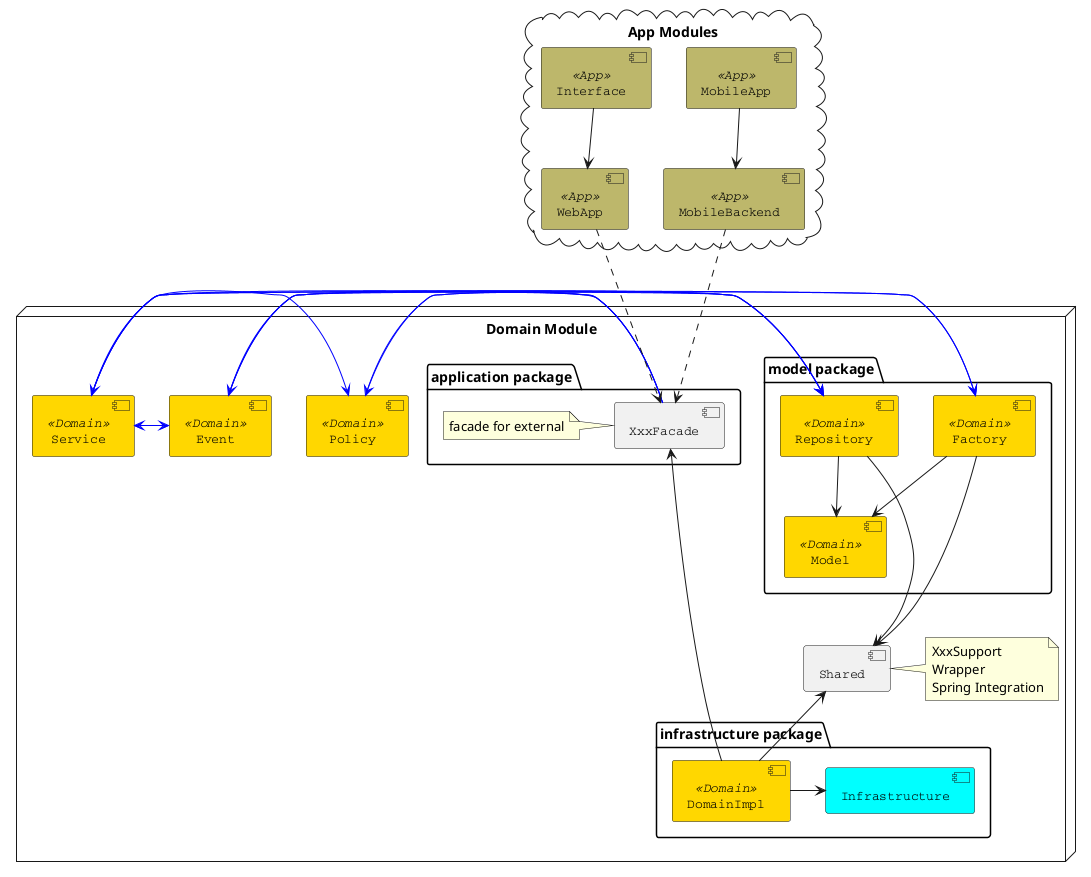 @startuml


node "Domain Module" {
   package "model package" {
       [Model] <<Domain>>
       [Repository] <<Domain>>
       [Factory] <<Domain>>
    }
   [Service] <<Domain>>
   [Event] <<Domain>>
   [Policy] <<Domain>>
   [Shared]
   note right of Shared : XxxSupport\nWrapper\nSpring Integration

   package "application package" {
        [XxxFacade]
        note left of XxxFacade : facade for external
   }
   package "infrastructure package" {
        [Infrastructure] #Aqua
        [DomainImpl] <<Domain>>
        [DomainImpl] -> [Infrastructure]
   }
}

cloud "App Modules" {
    [WebApp] <<App>>
    [MobileBackend] <<App>>
    [Interface] <<App>>
    [MobileApp] <<App>>
}

[Shared] <-- [DomainImpl]
[XxxFacade] <--- [DomainImpl]
[Repository] ---> [Shared]
[Repository] --> [Model]
[Service] -[#0000FF]> [Repository]
[Service] -[#0000FF]> [Factory]
[Service] -[#0000FF]> [Policy]
[Service] <-[#0000FF]> [Event]
[Policy] -[#0000FF]> [Repository]
[Factory] --> [Model]
[Factory] ---> [Shared]
[Event] -[#0000FF]> [Repository]
[Event] -[#0000FF]> [Factory]
[XxxFacade] -[#0000FF]> [Service]
[XxxFacade] -[#0000FF]> [Event]
[XxxFacade] -[#0000FF]> [Policy]

[WebApp] ...> [XxxFacade]
[Interface] --> [WebApp]
[MobileBackend] ...> [XxxFacade]
[MobileApp] --> [MobileBackend]

skinparam component {
  FontSize 13
  BackgroundColor<<Domain>> gold
  BackgroundColor<<App>> DarkKhaki
  FontName Courier
}

@enduml